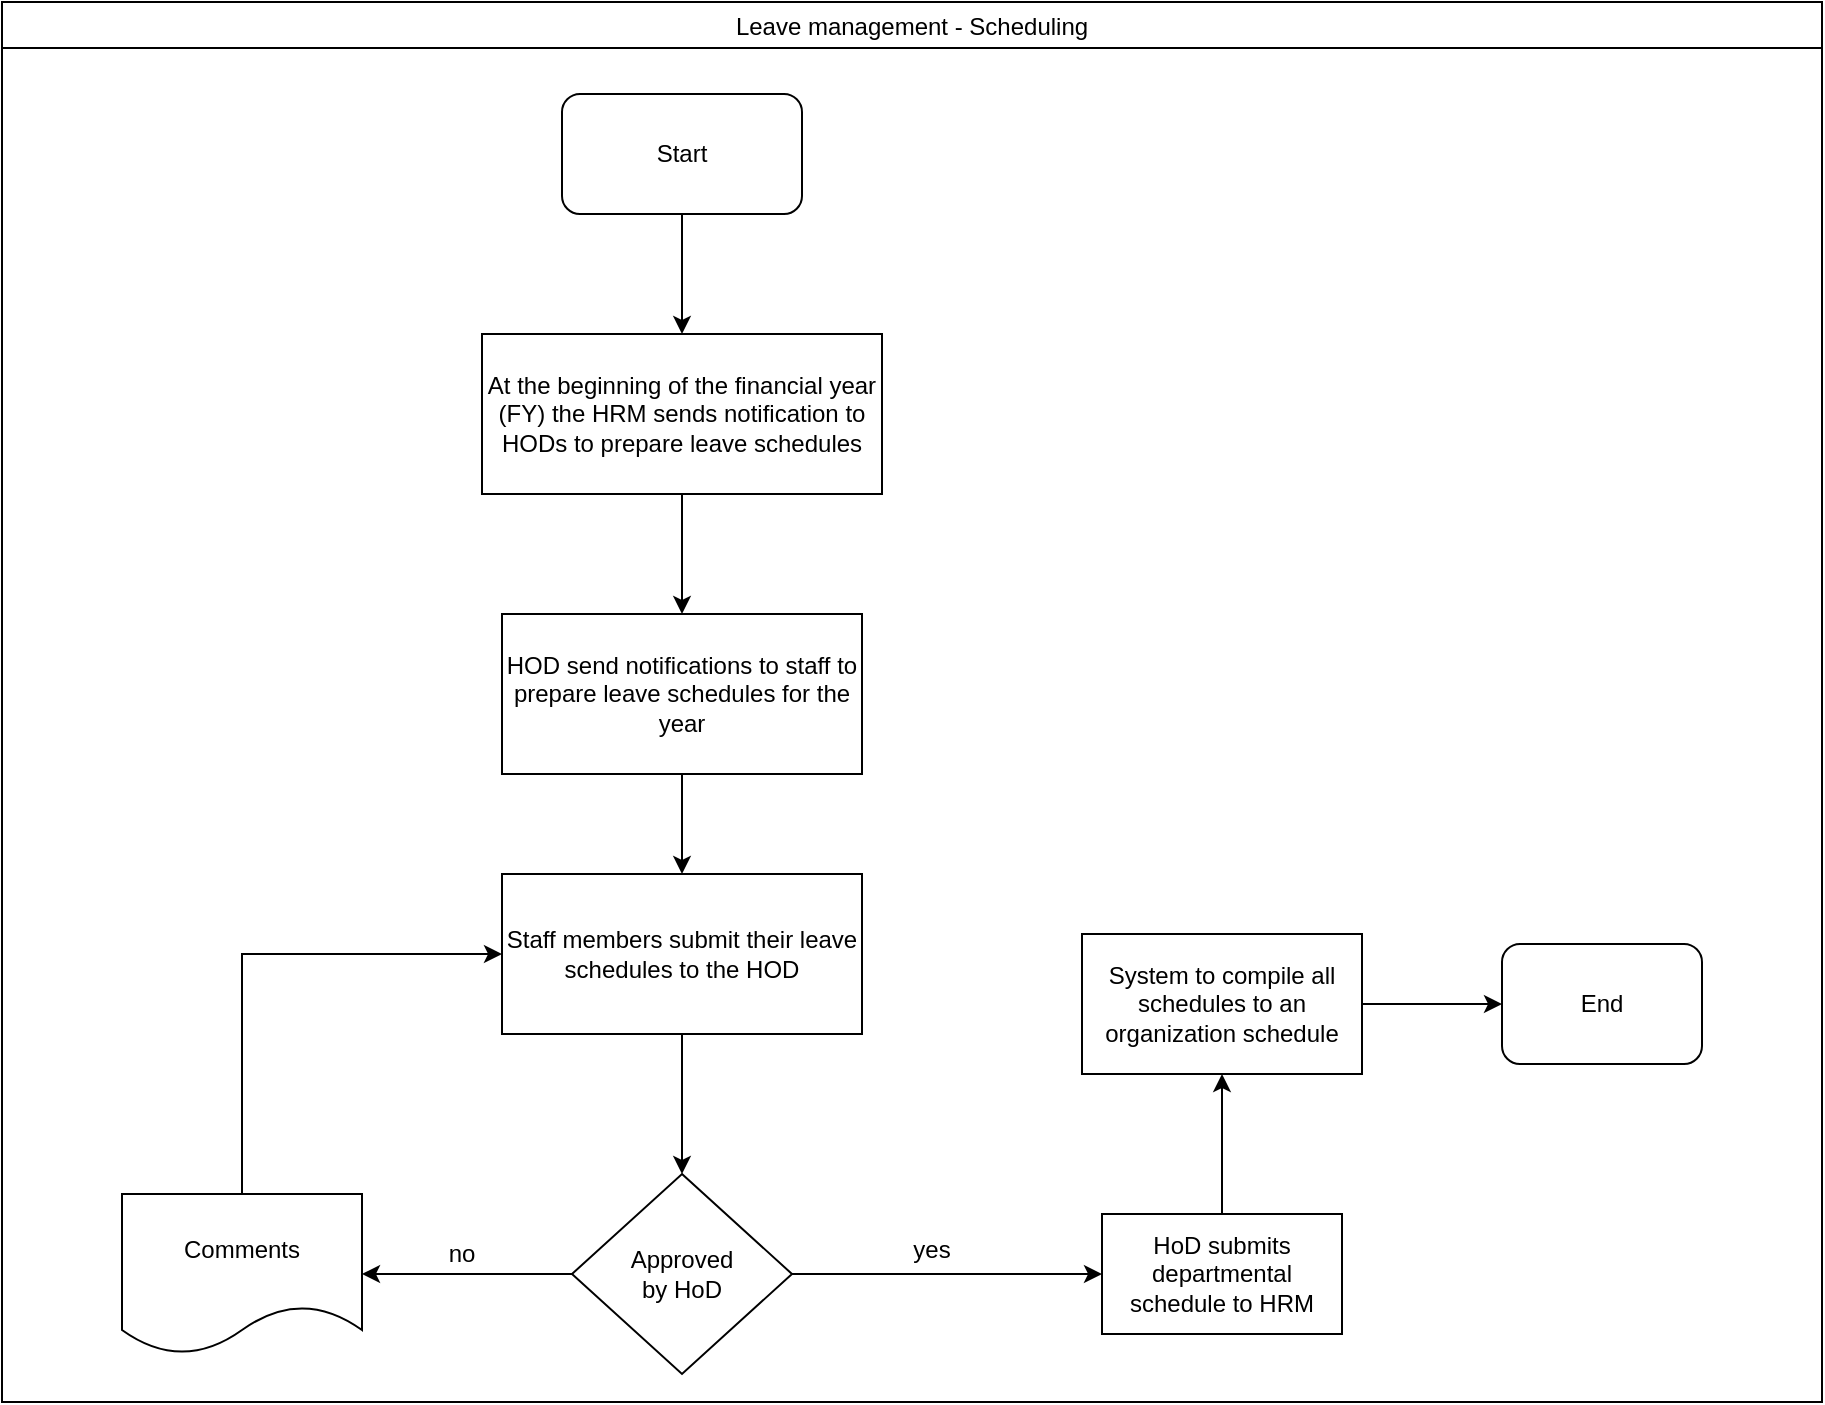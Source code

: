 <mxfile version="14.9.3" type="github">
  <diagram id="WpnbMsGVlVjoABWt_c_4" name="Page-1">
    <mxGraphModel dx="1038" dy="508" grid="1" gridSize="10" guides="1" tooltips="1" connect="1" arrows="1" fold="1" page="1" pageScale="1" pageWidth="1169" pageHeight="827" math="0" shadow="0">
      <root>
        <mxCell id="0" />
        <mxCell id="1" parent="0" />
        <mxCell id="dWn0WBdZ1G_wQW0XFXWZ-1" value="Leave management - Scheduling " style="swimlane;fontStyle=0" vertex="1" parent="1">
          <mxGeometry x="20" y="20" width="910" height="700" as="geometry" />
        </mxCell>
        <mxCell id="dWn0WBdZ1G_wQW0XFXWZ-2" value="Start" style="rounded=1;whiteSpace=wrap;html=1;" vertex="1" parent="dWn0WBdZ1G_wQW0XFXWZ-1">
          <mxGeometry x="280" y="46" width="120" height="60" as="geometry" />
        </mxCell>
        <mxCell id="dWn0WBdZ1G_wQW0XFXWZ-7" value="" style="edgeStyle=orthogonalEdgeStyle;rounded=0;orthogonalLoop=1;jettySize=auto;html=1;" edge="1" parent="dWn0WBdZ1G_wQW0XFXWZ-1" source="dWn0WBdZ1G_wQW0XFXWZ-5" target="dWn0WBdZ1G_wQW0XFXWZ-6">
          <mxGeometry relative="1" as="geometry" />
        </mxCell>
        <mxCell id="dWn0WBdZ1G_wQW0XFXWZ-5" value="&lt;span lang=&quot;EN-GB&quot;&gt;At the beginning of the financial year (FY) the HRM sends notification to HODs to &lt;span&gt;prepare&lt;/span&gt; leave schedules&lt;/span&gt;" style="rounded=0;whiteSpace=wrap;html=1;" vertex="1" parent="dWn0WBdZ1G_wQW0XFXWZ-1">
          <mxGeometry x="240" y="166" width="200" height="80" as="geometry" />
        </mxCell>
        <mxCell id="dWn0WBdZ1G_wQW0XFXWZ-4" value="" style="edgeStyle=orthogonalEdgeStyle;rounded=0;orthogonalLoop=1;jettySize=auto;html=1;" edge="1" parent="dWn0WBdZ1G_wQW0XFXWZ-1" source="dWn0WBdZ1G_wQW0XFXWZ-2" target="dWn0WBdZ1G_wQW0XFXWZ-5">
          <mxGeometry relative="1" as="geometry">
            <mxPoint x="340" y="186" as="targetPoint" />
          </mxGeometry>
        </mxCell>
        <mxCell id="dWn0WBdZ1G_wQW0XFXWZ-9" value="" style="edgeStyle=orthogonalEdgeStyle;rounded=0;orthogonalLoop=1;jettySize=auto;html=1;" edge="1" parent="dWn0WBdZ1G_wQW0XFXWZ-1" source="dWn0WBdZ1G_wQW0XFXWZ-6" target="dWn0WBdZ1G_wQW0XFXWZ-8">
          <mxGeometry relative="1" as="geometry" />
        </mxCell>
        <mxCell id="dWn0WBdZ1G_wQW0XFXWZ-6" value="&lt;span lang=&quot;EN-GB&quot;&gt;HOD send notifications to staff to &lt;span&gt;prepare &lt;/span&gt;leave schedules for the year&lt;br&gt;&lt;/span&gt;" style="rounded=0;whiteSpace=wrap;html=1;" vertex="1" parent="dWn0WBdZ1G_wQW0XFXWZ-1">
          <mxGeometry x="250" y="306" width="180" height="80" as="geometry" />
        </mxCell>
        <mxCell id="dWn0WBdZ1G_wQW0XFXWZ-11" value="" style="edgeStyle=orthogonalEdgeStyle;rounded=0;orthogonalLoop=1;jettySize=auto;html=1;" edge="1" parent="dWn0WBdZ1G_wQW0XFXWZ-1" source="dWn0WBdZ1G_wQW0XFXWZ-8" target="dWn0WBdZ1G_wQW0XFXWZ-10">
          <mxGeometry relative="1" as="geometry" />
        </mxCell>
        <mxCell id="dWn0WBdZ1G_wQW0XFXWZ-8" value="&lt;span lang=&quot;EN-GB&quot;&gt;Staff members submit their leave schedules to the HOD&lt;/span&gt;" style="rounded=0;whiteSpace=wrap;html=1;" vertex="1" parent="dWn0WBdZ1G_wQW0XFXWZ-1">
          <mxGeometry x="250" y="436" width="180" height="80" as="geometry" />
        </mxCell>
        <mxCell id="dWn0WBdZ1G_wQW0XFXWZ-13" value="" style="edgeStyle=orthogonalEdgeStyle;rounded=0;orthogonalLoop=1;jettySize=auto;html=1;" edge="1" parent="dWn0WBdZ1G_wQW0XFXWZ-1" source="dWn0WBdZ1G_wQW0XFXWZ-10" target="dWn0WBdZ1G_wQW0XFXWZ-12">
          <mxGeometry relative="1" as="geometry" />
        </mxCell>
        <mxCell id="dWn0WBdZ1G_wQW0XFXWZ-17" value="" style="edgeStyle=orthogonalEdgeStyle;rounded=0;orthogonalLoop=1;jettySize=auto;html=1;" edge="1" parent="dWn0WBdZ1G_wQW0XFXWZ-1" source="dWn0WBdZ1G_wQW0XFXWZ-10" target="dWn0WBdZ1G_wQW0XFXWZ-16">
          <mxGeometry relative="1" as="geometry" />
        </mxCell>
        <mxCell id="dWn0WBdZ1G_wQW0XFXWZ-10" value="&lt;div&gt;Approved &lt;br&gt;&lt;/div&gt;&lt;div&gt;by HoD&lt;/div&gt;" style="rhombus;whiteSpace=wrap;html=1;rounded=0;" vertex="1" parent="dWn0WBdZ1G_wQW0XFXWZ-1">
          <mxGeometry x="285" y="586" width="110" height="100" as="geometry" />
        </mxCell>
        <mxCell id="dWn0WBdZ1G_wQW0XFXWZ-15" value="" style="edgeStyle=orthogonalEdgeStyle;rounded=0;orthogonalLoop=1;jettySize=auto;html=1;entryX=0;entryY=0.5;entryDx=0;entryDy=0;exitX=0.5;exitY=0;exitDx=0;exitDy=0;" edge="1" parent="dWn0WBdZ1G_wQW0XFXWZ-1" source="dWn0WBdZ1G_wQW0XFXWZ-12" target="dWn0WBdZ1G_wQW0XFXWZ-8">
          <mxGeometry relative="1" as="geometry">
            <mxPoint x="180" y="506" as="targetPoint" />
          </mxGeometry>
        </mxCell>
        <mxCell id="dWn0WBdZ1G_wQW0XFXWZ-12" value="Comments" style="shape=document;whiteSpace=wrap;html=1;boundedLbl=1;rounded=0;" vertex="1" parent="dWn0WBdZ1G_wQW0XFXWZ-1">
          <mxGeometry x="60" y="596" width="120" height="80" as="geometry" />
        </mxCell>
        <mxCell id="dWn0WBdZ1G_wQW0XFXWZ-19" value="" style="edgeStyle=orthogonalEdgeStyle;rounded=0;orthogonalLoop=1;jettySize=auto;html=1;" edge="1" parent="dWn0WBdZ1G_wQW0XFXWZ-1" source="dWn0WBdZ1G_wQW0XFXWZ-16" target="dWn0WBdZ1G_wQW0XFXWZ-18">
          <mxGeometry relative="1" as="geometry" />
        </mxCell>
        <mxCell id="dWn0WBdZ1G_wQW0XFXWZ-16" value="HoD submits departmental schedule to HRM" style="whiteSpace=wrap;html=1;rounded=0;" vertex="1" parent="dWn0WBdZ1G_wQW0XFXWZ-1">
          <mxGeometry x="550" y="606" width="120" height="60" as="geometry" />
        </mxCell>
        <mxCell id="dWn0WBdZ1G_wQW0XFXWZ-23" value="" style="edgeStyle=orthogonalEdgeStyle;rounded=0;orthogonalLoop=1;jettySize=auto;html=1;entryX=0;entryY=0.5;entryDx=0;entryDy=0;" edge="1" parent="dWn0WBdZ1G_wQW0XFXWZ-1" source="dWn0WBdZ1G_wQW0XFXWZ-18" target="dWn0WBdZ1G_wQW0XFXWZ-24">
          <mxGeometry relative="1" as="geometry">
            <mxPoint x="610" y="381" as="targetPoint" />
          </mxGeometry>
        </mxCell>
        <mxCell id="dWn0WBdZ1G_wQW0XFXWZ-18" value="System to compile all schedules to an organization schedule" style="whiteSpace=wrap;html=1;rounded=0;" vertex="1" parent="dWn0WBdZ1G_wQW0XFXWZ-1">
          <mxGeometry x="540" y="466" width="140" height="70" as="geometry" />
        </mxCell>
        <mxCell id="dWn0WBdZ1G_wQW0XFXWZ-24" value="End" style="rounded=1;whiteSpace=wrap;html=1;" vertex="1" parent="dWn0WBdZ1G_wQW0XFXWZ-1">
          <mxGeometry x="750" y="471" width="100" height="60" as="geometry" />
        </mxCell>
        <mxCell id="dWn0WBdZ1G_wQW0XFXWZ-20" value="no" style="text;html=1;strokeColor=none;fillColor=none;align=center;verticalAlign=middle;whiteSpace=wrap;rounded=0;" vertex="1" parent="1">
          <mxGeometry x="230" y="636" width="40" height="20" as="geometry" />
        </mxCell>
        <mxCell id="dWn0WBdZ1G_wQW0XFXWZ-21" value="yes" style="text;html=1;strokeColor=none;fillColor=none;align=center;verticalAlign=middle;whiteSpace=wrap;rounded=0;" vertex="1" parent="1">
          <mxGeometry x="465" y="634" width="40" height="20" as="geometry" />
        </mxCell>
      </root>
    </mxGraphModel>
  </diagram>
</mxfile>
